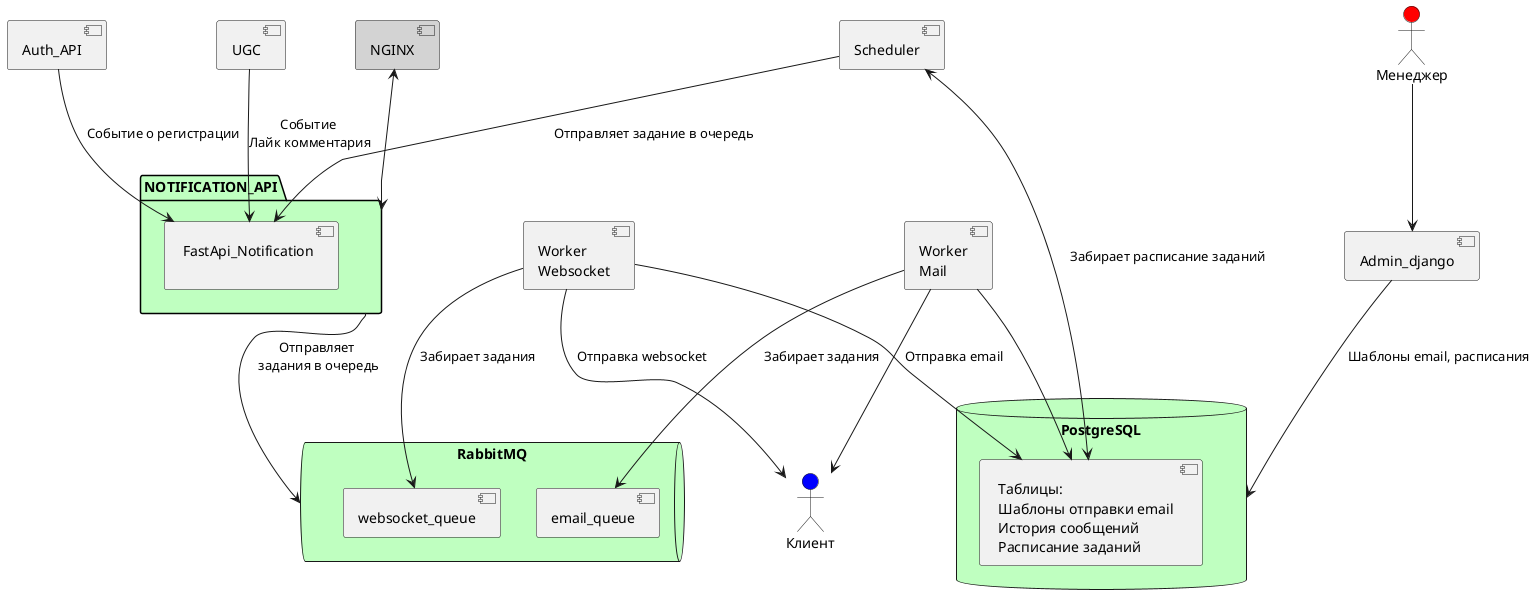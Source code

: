 @startuml
skinparam componentStyle uml2
skinparam PackageBackgroundColor #bfffc0
actor Клиент as Client #Blue
actor Менеджер as Manager #Red

component NGINX #LightGrey


component Admin_django


component Auth_API
component UGC
component Scheduler

queue "RabbitMQ" as Rabbit {
component email_queue
component websocket_queue
}

database "PostgreSQL" as notification_postgres{
component " Таблицы:\n Шаблоны отправки email \n История сообщений \n Расписание заданий" as Table
}
component "Worker\nMail" as WorkerMail
component "Worker\nWebsocket" as WorkerWebsocket
package NOTIFICATION_API {
component " FastApi_Notification\n" as FastApi_Notification

}

NGINX<-->NOTIFICATION_API
Auth_API-->FastApi_Notification: Событие о регистрации
UGC-->FastApi_Notification: "Событие \nЛайк комментария"
NOTIFICATION_API-->Rabbit: "Отправляет\n задания в очередь"
Manager-->Admin_django
Admin_django-->notification_postgres: Шаблоны email, расписания


WorkerMail-->email_queue:Забирает задания
WorkerWebsocket-->websocket_queue:Забирает задания
WorkerMail-->Client:Отправка email
WorkerMail-->Table
WorkerWebsocket-->Client:Отправка websocket
WorkerWebsocket-->Table

Scheduler<-->Table: Забирает расписание заданий
Scheduler-->FastApi_Notification: Отправляет задание в очередь
@enduml
